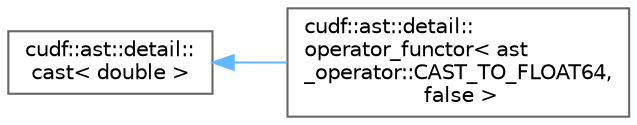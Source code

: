 digraph "类继承关系图"
{
 // LATEX_PDF_SIZE
  bgcolor="transparent";
  edge [fontname=Helvetica,fontsize=10,labelfontname=Helvetica,labelfontsize=10];
  node [fontname=Helvetica,fontsize=10,shape=box,height=0.2,width=0.4];
  rankdir="LR";
  Node0 [id="Node000000",label="cudf::ast::detail::\lcast\< double \>",height=0.2,width=0.4,color="grey40", fillcolor="white", style="filled",URL="$structcudf_1_1ast_1_1detail_1_1cast.html",tooltip=" "];
  Node0 -> Node1 [id="edge83_Node000000_Node000001",dir="back",color="steelblue1",style="solid",tooltip=" "];
  Node1 [id="Node000001",label="cudf::ast::detail::\loperator_functor\< ast\l_operator::CAST_TO_FLOAT64,\l false \>",height=0.2,width=0.4,color="grey40", fillcolor="white", style="filled",URL="$structcudf_1_1ast_1_1detail_1_1operator__functor_3_01ast__operator_1_1_c_a_s_t___t_o___f_l_o_a_t64_00_01false_01_4.html",tooltip=" "];
}
